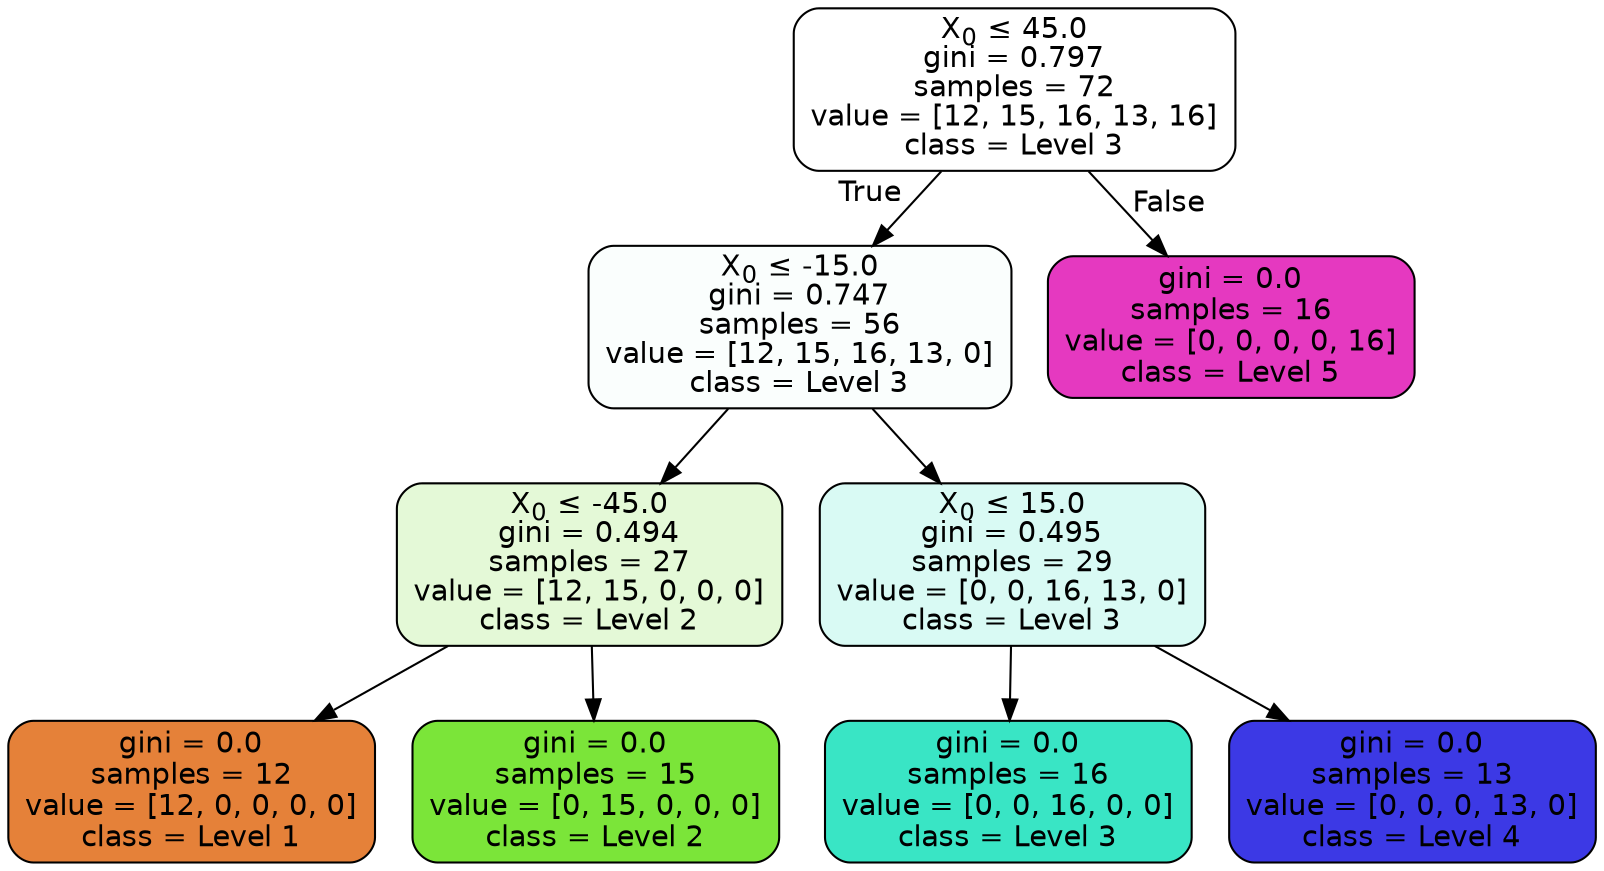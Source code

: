 digraph Tree {
node [shape=box, style="filled, rounded", color="black", fontname=helvetica] ;
edge [fontname=helvetica] ;
0 [label=<X<SUB>0</SUB> &le; 45.0<br/>gini = 0.797<br/>samples = 72<br/>value = [12, 15, 16, 13, 16]<br/>class = Level 3>, fillcolor="#39e5c500"] ;
1 [label=<X<SUB>0</SUB> &le; -15.0<br/>gini = 0.747<br/>samples = 56<br/>value = [12, 15, 16, 13, 0]<br/>class = Level 3>, fillcolor="#39e5c506"] ;
0 -> 1 [labeldistance=2.5, labelangle=45, headlabel="True"] ;
2 [label=<X<SUB>0</SUB> &le; -45.0<br/>gini = 0.494<br/>samples = 27<br/>value = [12, 15, 0, 0, 0]<br/>class = Level 2>, fillcolor="#7be53933"] ;
1 -> 2 ;
3 [label=<gini = 0.0<br/>samples = 12<br/>value = [12, 0, 0, 0, 0]<br/>class = Level 1>, fillcolor="#e58139ff"] ;
2 -> 3 ;
4 [label=<gini = 0.0<br/>samples = 15<br/>value = [0, 15, 0, 0, 0]<br/>class = Level 2>, fillcolor="#7be539ff"] ;
2 -> 4 ;
5 [label=<X<SUB>0</SUB> &le; 15.0<br/>gini = 0.495<br/>samples = 29<br/>value = [0, 0, 16, 13, 0]<br/>class = Level 3>, fillcolor="#39e5c530"] ;
1 -> 5 ;
6 [label=<gini = 0.0<br/>samples = 16<br/>value = [0, 0, 16, 0, 0]<br/>class = Level 3>, fillcolor="#39e5c5ff"] ;
5 -> 6 ;
7 [label=<gini = 0.0<br/>samples = 13<br/>value = [0, 0, 0, 13, 0]<br/>class = Level 4>, fillcolor="#3c39e5ff"] ;
5 -> 7 ;
8 [label=<gini = 0.0<br/>samples = 16<br/>value = [0, 0, 0, 0, 16]<br/>class = Level 5>, fillcolor="#e539c0ff"] ;
0 -> 8 [labeldistance=2.5, labelangle=-45, headlabel="False"] ;
}
